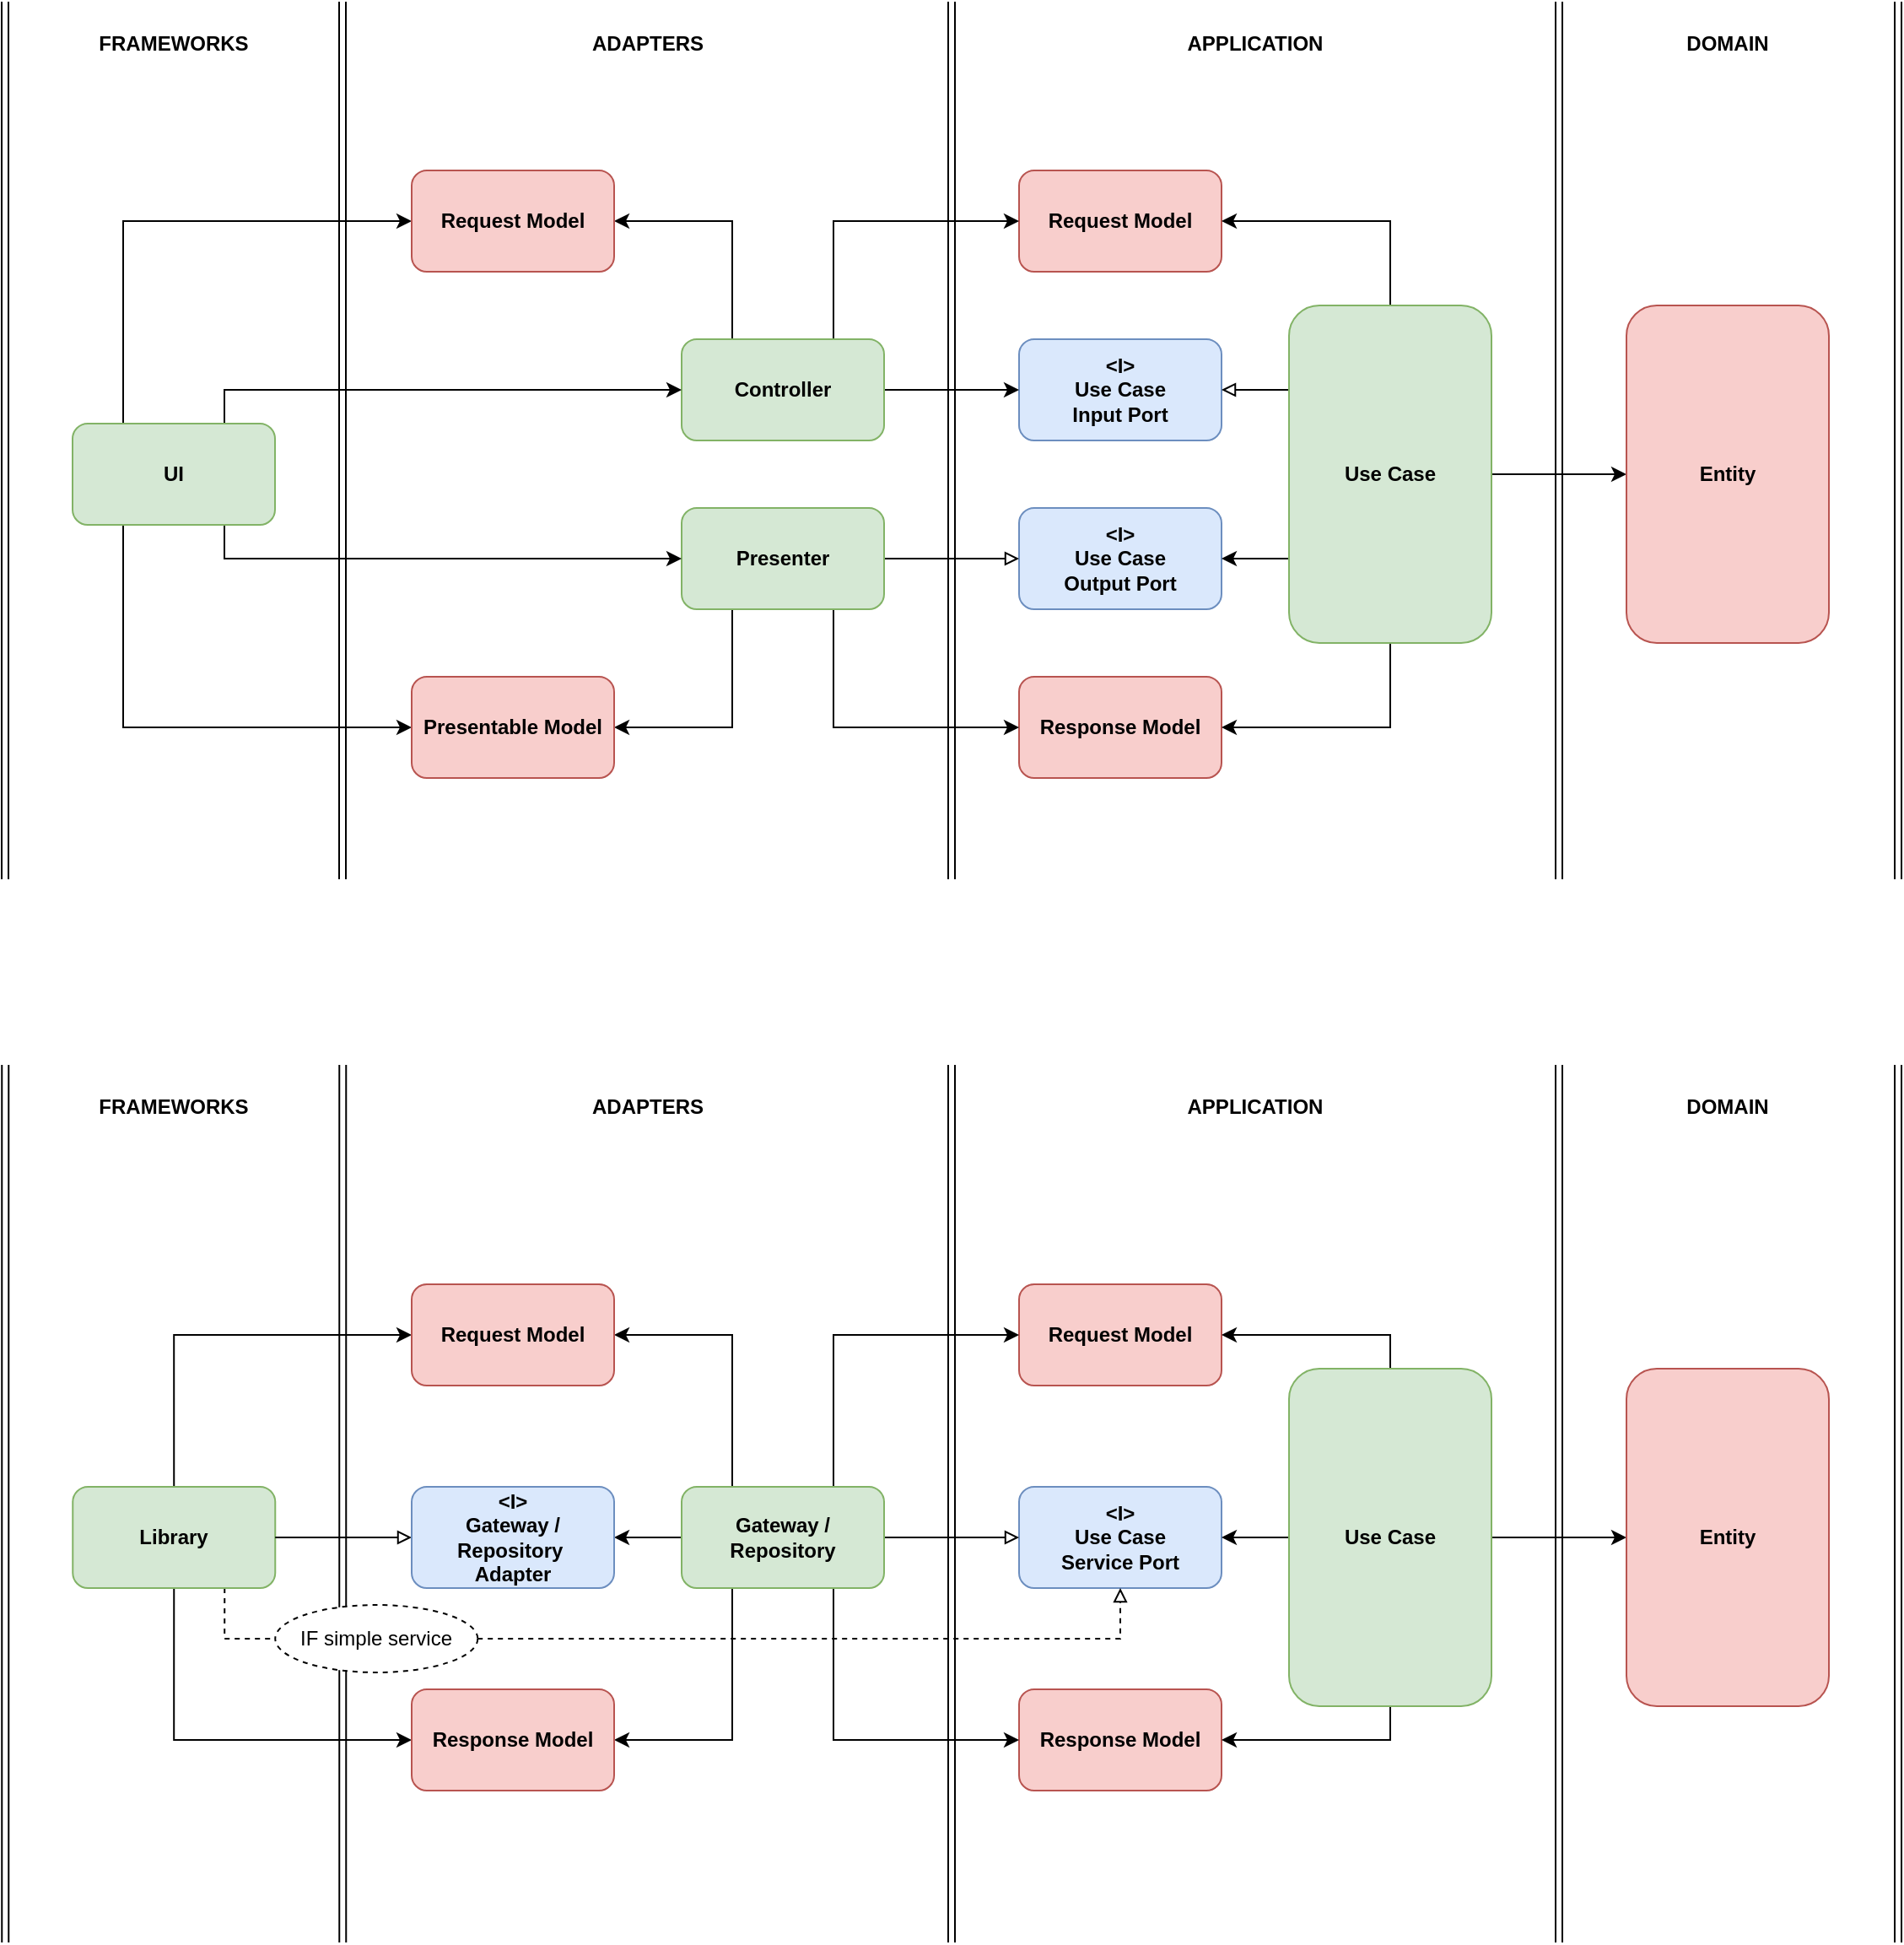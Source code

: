 <mxfile version="28.0.7">
  <diagram name="Pagina-1" id="eFKZ0yrn9S0by7YQh_z3">
    <mxGraphModel dx="2893" dy="1103" grid="1" gridSize="10" guides="1" tooltips="1" connect="1" arrows="1" fold="1" page="1" pageScale="1" pageWidth="827" pageHeight="1169" math="0" shadow="0">
      <root>
        <mxCell id="0" />
        <mxCell id="1" parent="0" />
        <mxCell id="C1vmBwHmCdw67k70RUgv-1" value="&amp;lt;I&amp;gt;&lt;br&gt;Use Case&lt;br&gt;Input Port" style="rounded=1;whiteSpace=wrap;html=1;fillColor=#dae8fc;strokeColor=#6c8ebf;fontStyle=1" vertex="1" parent="1">
          <mxGeometry x="320" y="400" width="120" height="60" as="geometry" />
        </mxCell>
        <mxCell id="C1vmBwHmCdw67k70RUgv-2" value="&lt;div&gt;&amp;lt;I&amp;gt;&lt;br&gt;&lt;/div&gt;Use Case&lt;br&gt;Output Port" style="rounded=1;whiteSpace=wrap;html=1;fillColor=#dae8fc;strokeColor=#6c8ebf;fontStyle=1" vertex="1" parent="1">
          <mxGeometry x="320" y="500" width="120" height="60" as="geometry" />
        </mxCell>
        <mxCell id="C1vmBwHmCdw67k70RUgv-3" value="Request Model" style="rounded=1;whiteSpace=wrap;html=1;fillColor=#f8cecc;strokeColor=#b85450;fontStyle=1" vertex="1" parent="1">
          <mxGeometry x="320" y="300" width="120" height="60" as="geometry" />
        </mxCell>
        <mxCell id="C1vmBwHmCdw67k70RUgv-4" value="&lt;div&gt;&lt;span style=&quot;background-color: transparent; color: light-dark(rgb(0, 0, 0), rgb(255, 255, 255));&quot;&gt;Response Model&lt;/span&gt;&lt;/div&gt;" style="rounded=1;whiteSpace=wrap;html=1;fillColor=#f8cecc;strokeColor=#b85450;fontStyle=1" vertex="1" parent="1">
          <mxGeometry x="320" y="600" width="120" height="60" as="geometry" />
        </mxCell>
        <mxCell id="C1vmBwHmCdw67k70RUgv-5" style="edgeStyle=orthogonalEdgeStyle;rounded=0;orthogonalLoop=1;jettySize=auto;html=1;entryX=0;entryY=0.5;entryDx=0;entryDy=0;endArrow=block;endFill=0;" edge="1" parent="1" source="C1vmBwHmCdw67k70RUgv-7" target="C1vmBwHmCdw67k70RUgv-2">
          <mxGeometry relative="1" as="geometry" />
        </mxCell>
        <mxCell id="C1vmBwHmCdw67k70RUgv-6" style="edgeStyle=orthogonalEdgeStyle;rounded=0;orthogonalLoop=1;jettySize=auto;html=1;entryX=0;entryY=0.5;entryDx=0;entryDy=0;exitX=0.75;exitY=1;exitDx=0;exitDy=0;" edge="1" parent="1" source="C1vmBwHmCdw67k70RUgv-7" target="C1vmBwHmCdw67k70RUgv-4">
          <mxGeometry relative="1" as="geometry" />
        </mxCell>
        <mxCell id="C1vmBwHmCdw67k70RUgv-70" style="edgeStyle=orthogonalEdgeStyle;rounded=0;orthogonalLoop=1;jettySize=auto;html=1;exitX=0.25;exitY=1;exitDx=0;exitDy=0;entryX=1;entryY=0.5;entryDx=0;entryDy=0;" edge="1" parent="1" source="C1vmBwHmCdw67k70RUgv-7" target="C1vmBwHmCdw67k70RUgv-67">
          <mxGeometry relative="1" as="geometry" />
        </mxCell>
        <mxCell id="C1vmBwHmCdw67k70RUgv-7" value="&lt;div&gt;&lt;span style=&quot;background-color: transparent; color: light-dark(rgb(0, 0, 0), rgb(255, 255, 255));&quot;&gt;Presenter&lt;/span&gt;&lt;/div&gt;" style="rounded=1;whiteSpace=wrap;html=1;fillColor=#d5e8d4;strokeColor=#82b366;fontStyle=1" vertex="1" parent="1">
          <mxGeometry x="120" y="500" width="120" height="60" as="geometry" />
        </mxCell>
        <mxCell id="C1vmBwHmCdw67k70RUgv-8" style="edgeStyle=orthogonalEdgeStyle;rounded=0;orthogonalLoop=1;jettySize=auto;html=1;entryX=0;entryY=0.5;entryDx=0;entryDy=0;" edge="1" parent="1" source="C1vmBwHmCdw67k70RUgv-10" target="C1vmBwHmCdw67k70RUgv-1">
          <mxGeometry relative="1" as="geometry" />
        </mxCell>
        <mxCell id="C1vmBwHmCdw67k70RUgv-9" style="edgeStyle=orthogonalEdgeStyle;rounded=0;orthogonalLoop=1;jettySize=auto;html=1;exitX=0.75;exitY=0;exitDx=0;exitDy=0;entryX=0;entryY=0.5;entryDx=0;entryDy=0;" edge="1" parent="1" source="C1vmBwHmCdw67k70RUgv-10" target="C1vmBwHmCdw67k70RUgv-3">
          <mxGeometry relative="1" as="geometry" />
        </mxCell>
        <mxCell id="C1vmBwHmCdw67k70RUgv-69" style="edgeStyle=orthogonalEdgeStyle;rounded=0;orthogonalLoop=1;jettySize=auto;html=1;exitX=0.25;exitY=0;exitDx=0;exitDy=0;entryX=1;entryY=0.5;entryDx=0;entryDy=0;" edge="1" parent="1" source="C1vmBwHmCdw67k70RUgv-10" target="C1vmBwHmCdw67k70RUgv-68">
          <mxGeometry relative="1" as="geometry" />
        </mxCell>
        <mxCell id="C1vmBwHmCdw67k70RUgv-10" value="&lt;div&gt;&lt;span style=&quot;background-color: transparent; color: light-dark(rgb(0, 0, 0), rgb(255, 255, 255));&quot;&gt;Controller&lt;/span&gt;&lt;/div&gt;" style="rounded=1;whiteSpace=wrap;html=1;fillColor=#d5e8d4;strokeColor=#82b366;fontStyle=1" vertex="1" parent="1">
          <mxGeometry x="120" y="400" width="120" height="60" as="geometry" />
        </mxCell>
        <mxCell id="C1vmBwHmCdw67k70RUgv-11" style="edgeStyle=orthogonalEdgeStyle;rounded=0;orthogonalLoop=1;jettySize=auto;html=1;exitX=0.5;exitY=0;exitDx=0;exitDy=0;entryX=1;entryY=0.5;entryDx=0;entryDy=0;" edge="1" parent="1" source="C1vmBwHmCdw67k70RUgv-16" target="C1vmBwHmCdw67k70RUgv-3">
          <mxGeometry relative="1" as="geometry" />
        </mxCell>
        <mxCell id="C1vmBwHmCdw67k70RUgv-12" style="edgeStyle=orthogonalEdgeStyle;rounded=0;orthogonalLoop=1;jettySize=auto;html=1;exitX=0.5;exitY=1;exitDx=0;exitDy=0;entryX=1;entryY=0.5;entryDx=0;entryDy=0;" edge="1" parent="1" source="C1vmBwHmCdw67k70RUgv-16" target="C1vmBwHmCdw67k70RUgv-4">
          <mxGeometry relative="1" as="geometry" />
        </mxCell>
        <mxCell id="C1vmBwHmCdw67k70RUgv-13" style="edgeStyle=orthogonalEdgeStyle;rounded=0;orthogonalLoop=1;jettySize=auto;html=1;exitX=0;exitY=0.75;exitDx=0;exitDy=0;entryX=1;entryY=0.5;entryDx=0;entryDy=0;" edge="1" parent="1" source="C1vmBwHmCdw67k70RUgv-16" target="C1vmBwHmCdw67k70RUgv-2">
          <mxGeometry relative="1" as="geometry" />
        </mxCell>
        <mxCell id="C1vmBwHmCdw67k70RUgv-14" style="edgeStyle=orthogonalEdgeStyle;rounded=0;orthogonalLoop=1;jettySize=auto;html=1;exitX=0;exitY=0.25;exitDx=0;exitDy=0;entryX=1;entryY=0.5;entryDx=0;entryDy=0;endArrow=block;endFill=0;" edge="1" parent="1" source="C1vmBwHmCdw67k70RUgv-16" target="C1vmBwHmCdw67k70RUgv-1">
          <mxGeometry relative="1" as="geometry" />
        </mxCell>
        <mxCell id="C1vmBwHmCdw67k70RUgv-15" style="edgeStyle=orthogonalEdgeStyle;rounded=0;orthogonalLoop=1;jettySize=auto;html=1;exitX=1;exitY=0.5;exitDx=0;exitDy=0;entryX=0;entryY=0.5;entryDx=0;entryDy=0;" edge="1" parent="1" source="C1vmBwHmCdw67k70RUgv-16" target="C1vmBwHmCdw67k70RUgv-21">
          <mxGeometry relative="1" as="geometry" />
        </mxCell>
        <mxCell id="C1vmBwHmCdw67k70RUgv-16" value="&lt;div&gt;&lt;span style=&quot;background-color: transparent; color: light-dark(rgb(0, 0, 0), rgb(255, 255, 255));&quot;&gt;Use Case&lt;/span&gt;&lt;/div&gt;" style="rounded=1;whiteSpace=wrap;html=1;fillColor=#d5e8d4;strokeColor=#82b366;fontStyle=1" vertex="1" parent="1">
          <mxGeometry x="480" y="380" width="120" height="200" as="geometry" />
        </mxCell>
        <mxCell id="C1vmBwHmCdw67k70RUgv-17" value="" style="shape=link;html=1;rounded=0;" edge="1" parent="1">
          <mxGeometry width="100" relative="1" as="geometry">
            <mxPoint x="280" y="720" as="sourcePoint" />
            <mxPoint x="280" y="200" as="targetPoint" />
          </mxGeometry>
        </mxCell>
        <mxCell id="C1vmBwHmCdw67k70RUgv-19" value="APPLICATION" style="text;html=1;align=center;verticalAlign=middle;whiteSpace=wrap;rounded=0;fontStyle=1" vertex="1" parent="1">
          <mxGeometry x="280" y="210" width="360" height="30" as="geometry" />
        </mxCell>
        <mxCell id="C1vmBwHmCdw67k70RUgv-20" value="&amp;lt;I&amp;gt;&lt;br&gt;Use Case&lt;div&gt;Service Port&lt;/div&gt;" style="rounded=1;whiteSpace=wrap;html=1;fillColor=#dae8fc;strokeColor=#6c8ebf;fontStyle=1" vertex="1" parent="1">
          <mxGeometry x="320" y="1080" width="120" height="60" as="geometry" />
        </mxCell>
        <mxCell id="C1vmBwHmCdw67k70RUgv-21" value="Entity" style="rounded=1;whiteSpace=wrap;html=1;fillColor=#f8cecc;strokeColor=#b85450;fontStyle=1" vertex="1" parent="1">
          <mxGeometry x="680" y="380" width="120" height="200" as="geometry" />
        </mxCell>
        <mxCell id="C1vmBwHmCdw67k70RUgv-22" value="" style="shape=link;html=1;rounded=0;" edge="1" parent="1">
          <mxGeometry width="100" relative="1" as="geometry">
            <mxPoint x="841" y="720" as="sourcePoint" />
            <mxPoint x="841" y="200" as="targetPoint" />
          </mxGeometry>
        </mxCell>
        <mxCell id="C1vmBwHmCdw67k70RUgv-23" value="" style="shape=link;html=1;rounded=0;" edge="1" parent="1">
          <mxGeometry width="100" relative="1" as="geometry">
            <mxPoint x="-81" y="720" as="sourcePoint" />
            <mxPoint x="-81" y="200" as="targetPoint" />
          </mxGeometry>
        </mxCell>
        <mxCell id="C1vmBwHmCdw67k70RUgv-24" value="FRAMEWORKS" style="text;html=1;align=center;verticalAlign=middle;whiteSpace=wrap;rounded=0;fontStyle=1" vertex="1" parent="1">
          <mxGeometry x="-281" y="210" width="200" height="30" as="geometry" />
        </mxCell>
        <mxCell id="C1vmBwHmCdw67k70RUgv-25" value="" style="shape=link;html=1;rounded=0;" edge="1" parent="1">
          <mxGeometry width="100" relative="1" as="geometry">
            <mxPoint x="-281" y="720" as="sourcePoint" />
            <mxPoint x="-281" y="200" as="targetPoint" />
          </mxGeometry>
        </mxCell>
        <mxCell id="C1vmBwHmCdw67k70RUgv-26" value="" style="shape=link;html=1;rounded=0;" edge="1" parent="1">
          <mxGeometry width="100" relative="1" as="geometry">
            <mxPoint x="640" y="720" as="sourcePoint" />
            <mxPoint x="640" y="200" as="targetPoint" />
          </mxGeometry>
        </mxCell>
        <mxCell id="C1vmBwHmCdw67k70RUgv-27" value="DOMAIN" style="text;html=1;align=center;verticalAlign=middle;whiteSpace=wrap;rounded=0;fontStyle=1" vertex="1" parent="1">
          <mxGeometry x="640" y="210" width="200" height="30" as="geometry" />
        </mxCell>
        <mxCell id="C1vmBwHmCdw67k70RUgv-28" value="Request Model" style="rounded=1;whiteSpace=wrap;html=1;fillColor=#f8cecc;strokeColor=#b85450;fontStyle=1" vertex="1" parent="1">
          <mxGeometry x="320" y="960" width="120" height="60" as="geometry" />
        </mxCell>
        <mxCell id="C1vmBwHmCdw67k70RUgv-29" value="&lt;div&gt;&lt;span style=&quot;background-color: transparent; color: light-dark(rgb(0, 0, 0), rgb(255, 255, 255));&quot;&gt;Response Model&lt;/span&gt;&lt;/div&gt;" style="rounded=1;whiteSpace=wrap;html=1;fillColor=#f8cecc;strokeColor=#b85450;fontStyle=1" vertex="1" parent="1">
          <mxGeometry x="320" y="1200" width="120" height="60" as="geometry" />
        </mxCell>
        <mxCell id="C1vmBwHmCdw67k70RUgv-30" style="edgeStyle=orthogonalEdgeStyle;rounded=0;orthogonalLoop=1;jettySize=auto;html=1;exitX=0.5;exitY=0;exitDx=0;exitDy=0;entryX=1;entryY=0.5;entryDx=0;entryDy=0;" edge="1" parent="1" source="C1vmBwHmCdw67k70RUgv-34" target="C1vmBwHmCdw67k70RUgv-28">
          <mxGeometry relative="1" as="geometry" />
        </mxCell>
        <mxCell id="C1vmBwHmCdw67k70RUgv-31" style="edgeStyle=orthogonalEdgeStyle;rounded=0;orthogonalLoop=1;jettySize=auto;html=1;exitX=0.5;exitY=1;exitDx=0;exitDy=0;entryX=1;entryY=0.5;entryDx=0;entryDy=0;" edge="1" parent="1" source="C1vmBwHmCdw67k70RUgv-34" target="C1vmBwHmCdw67k70RUgv-29">
          <mxGeometry relative="1" as="geometry" />
        </mxCell>
        <mxCell id="C1vmBwHmCdw67k70RUgv-32" style="edgeStyle=orthogonalEdgeStyle;rounded=0;orthogonalLoop=1;jettySize=auto;html=1;exitX=0;exitY=0.5;exitDx=0;exitDy=0;" edge="1" parent="1" source="C1vmBwHmCdw67k70RUgv-34" target="C1vmBwHmCdw67k70RUgv-20">
          <mxGeometry relative="1" as="geometry">
            <mxPoint x="440" y="1160" as="targetPoint" />
          </mxGeometry>
        </mxCell>
        <mxCell id="C1vmBwHmCdw67k70RUgv-33" style="edgeStyle=orthogonalEdgeStyle;rounded=0;orthogonalLoop=1;jettySize=auto;html=1;exitX=1;exitY=0.5;exitDx=0;exitDy=0;entryX=0;entryY=0.5;entryDx=0;entryDy=0;" edge="1" parent="1" source="C1vmBwHmCdw67k70RUgv-34" target="C1vmBwHmCdw67k70RUgv-38">
          <mxGeometry relative="1" as="geometry" />
        </mxCell>
        <mxCell id="C1vmBwHmCdw67k70RUgv-34" value="&lt;div&gt;&lt;span style=&quot;background-color: transparent; color: light-dark(rgb(0, 0, 0), rgb(255, 255, 255));&quot;&gt;Use Case&lt;/span&gt;&lt;/div&gt;" style="rounded=1;whiteSpace=wrap;html=1;fillColor=#d5e8d4;strokeColor=#82b366;fontStyle=1" vertex="1" parent="1">
          <mxGeometry x="480" y="1010" width="120" height="200" as="geometry" />
        </mxCell>
        <mxCell id="C1vmBwHmCdw67k70RUgv-35" value="" style="shape=link;html=1;rounded=0;" edge="1" parent="1">
          <mxGeometry width="100" relative="1" as="geometry">
            <mxPoint x="280" y="1350" as="sourcePoint" />
            <mxPoint x="280" y="830" as="targetPoint" />
          </mxGeometry>
        </mxCell>
        <mxCell id="C1vmBwHmCdw67k70RUgv-36" value="ADAPTERS" style="text;html=1;align=center;verticalAlign=middle;whiteSpace=wrap;rounded=0;fontStyle=1" vertex="1" parent="1">
          <mxGeometry x="-80" y="840" width="360" height="30" as="geometry" />
        </mxCell>
        <mxCell id="C1vmBwHmCdw67k70RUgv-37" value="APPLICATION" style="text;html=1;align=center;verticalAlign=middle;whiteSpace=wrap;rounded=0;fontStyle=1" vertex="1" parent="1">
          <mxGeometry x="280" y="840" width="360" height="30" as="geometry" />
        </mxCell>
        <mxCell id="C1vmBwHmCdw67k70RUgv-38" value="Entity" style="rounded=1;whiteSpace=wrap;html=1;fillColor=#f8cecc;strokeColor=#b85450;fontStyle=1" vertex="1" parent="1">
          <mxGeometry x="680" y="1010" width="120" height="200" as="geometry" />
        </mxCell>
        <mxCell id="C1vmBwHmCdw67k70RUgv-39" value="" style="shape=link;html=1;rounded=0;" edge="1" parent="1">
          <mxGeometry width="100" relative="1" as="geometry">
            <mxPoint x="841" y="1350" as="sourcePoint" />
            <mxPoint x="841" y="830" as="targetPoint" />
          </mxGeometry>
        </mxCell>
        <mxCell id="C1vmBwHmCdw67k70RUgv-40" value="" style="shape=link;html=1;rounded=0;" edge="1" parent="1">
          <mxGeometry width="100" relative="1" as="geometry">
            <mxPoint x="-80.87" y="1350" as="sourcePoint" />
            <mxPoint x="-80.87" y="830" as="targetPoint" />
          </mxGeometry>
        </mxCell>
        <mxCell id="C1vmBwHmCdw67k70RUgv-41" value="" style="shape=link;html=1;rounded=0;" edge="1" parent="1">
          <mxGeometry width="100" relative="1" as="geometry">
            <mxPoint x="640" y="1350" as="sourcePoint" />
            <mxPoint x="640" y="830" as="targetPoint" />
          </mxGeometry>
        </mxCell>
        <mxCell id="C1vmBwHmCdw67k70RUgv-42" value="DOMAIN" style="text;html=1;align=center;verticalAlign=middle;whiteSpace=wrap;rounded=0;fontStyle=1" vertex="1" parent="1">
          <mxGeometry x="640" y="840" width="200" height="30" as="geometry" />
        </mxCell>
        <mxCell id="C1vmBwHmCdw67k70RUgv-43" style="edgeStyle=orthogonalEdgeStyle;rounded=0;orthogonalLoop=1;jettySize=auto;html=1;entryX=0;entryY=0.5;entryDx=0;entryDy=0;exitX=0.75;exitY=0;exitDx=0;exitDy=0;" edge="1" parent="1" source="C1vmBwHmCdw67k70RUgv-45" target="C1vmBwHmCdw67k70RUgv-10">
          <mxGeometry relative="1" as="geometry" />
        </mxCell>
        <mxCell id="C1vmBwHmCdw67k70RUgv-44" style="edgeStyle=orthogonalEdgeStyle;rounded=0;orthogonalLoop=1;jettySize=auto;html=1;entryX=0;entryY=0.5;entryDx=0;entryDy=0;exitX=0.75;exitY=1;exitDx=0;exitDy=0;" edge="1" parent="1" source="C1vmBwHmCdw67k70RUgv-45" target="C1vmBwHmCdw67k70RUgv-7">
          <mxGeometry relative="1" as="geometry" />
        </mxCell>
        <mxCell id="C1vmBwHmCdw67k70RUgv-71" style="edgeStyle=orthogonalEdgeStyle;rounded=0;orthogonalLoop=1;jettySize=auto;html=1;exitX=0.25;exitY=1;exitDx=0;exitDy=0;entryX=0;entryY=0.5;entryDx=0;entryDy=0;" edge="1" parent="1" source="C1vmBwHmCdw67k70RUgv-45" target="C1vmBwHmCdw67k70RUgv-67">
          <mxGeometry relative="1" as="geometry" />
        </mxCell>
        <mxCell id="C1vmBwHmCdw67k70RUgv-72" style="edgeStyle=orthogonalEdgeStyle;rounded=0;orthogonalLoop=1;jettySize=auto;html=1;exitX=0.25;exitY=0;exitDx=0;exitDy=0;entryX=0;entryY=0.5;entryDx=0;entryDy=0;" edge="1" parent="1" source="C1vmBwHmCdw67k70RUgv-45" target="C1vmBwHmCdw67k70RUgv-68">
          <mxGeometry relative="1" as="geometry" />
        </mxCell>
        <mxCell id="C1vmBwHmCdw67k70RUgv-45" value="&lt;div&gt;UI&lt;/div&gt;" style="rounded=1;whiteSpace=wrap;html=1;fillColor=#d5e8d4;strokeColor=#82b366;fontStyle=1" vertex="1" parent="1">
          <mxGeometry x="-241" y="450" width="120" height="60" as="geometry" />
        </mxCell>
        <mxCell id="C1vmBwHmCdw67k70RUgv-46" value="FRAMEWORKS" style="text;html=1;align=center;verticalAlign=middle;whiteSpace=wrap;rounded=0;fontStyle=1" vertex="1" parent="1">
          <mxGeometry x="-280.87" y="840" width="200" height="30" as="geometry" />
        </mxCell>
        <mxCell id="C1vmBwHmCdw67k70RUgv-47" value="" style="shape=link;html=1;rounded=0;" edge="1" parent="1">
          <mxGeometry width="100" relative="1" as="geometry">
            <mxPoint x="-280.87" y="1350" as="sourcePoint" />
            <mxPoint x="-280.87" y="830" as="targetPoint" />
          </mxGeometry>
        </mxCell>
        <mxCell id="C1vmBwHmCdw67k70RUgv-48" style="edgeStyle=orthogonalEdgeStyle;rounded=0;orthogonalLoop=1;jettySize=auto;html=1;entryX=0;entryY=0.5;entryDx=0;entryDy=0;endArrow=block;endFill=0;" edge="1" parent="1" source="C1vmBwHmCdw67k70RUgv-52" target="C1vmBwHmCdw67k70RUgv-20">
          <mxGeometry relative="1" as="geometry" />
        </mxCell>
        <mxCell id="C1vmBwHmCdw67k70RUgv-49" style="edgeStyle=orthogonalEdgeStyle;rounded=0;orthogonalLoop=1;jettySize=auto;html=1;exitX=0.75;exitY=0;exitDx=0;exitDy=0;entryX=0;entryY=0.5;entryDx=0;entryDy=0;" edge="1" parent="1" source="C1vmBwHmCdw67k70RUgv-52" target="C1vmBwHmCdw67k70RUgv-28">
          <mxGeometry relative="1" as="geometry" />
        </mxCell>
        <mxCell id="C1vmBwHmCdw67k70RUgv-50" style="edgeStyle=orthogonalEdgeStyle;rounded=0;orthogonalLoop=1;jettySize=auto;html=1;exitX=0.75;exitY=1;exitDx=0;exitDy=0;entryX=0;entryY=0.5;entryDx=0;entryDy=0;" edge="1" parent="1" source="C1vmBwHmCdw67k70RUgv-52" target="C1vmBwHmCdw67k70RUgv-29">
          <mxGeometry relative="1" as="geometry" />
        </mxCell>
        <mxCell id="C1vmBwHmCdw67k70RUgv-51" style="edgeStyle=orthogonalEdgeStyle;rounded=0;orthogonalLoop=1;jettySize=auto;html=1;exitX=0;exitY=0.5;exitDx=0;exitDy=0;entryX=1;entryY=0.5;entryDx=0;entryDy=0;" edge="1" parent="1" source="C1vmBwHmCdw67k70RUgv-52" target="C1vmBwHmCdw67k70RUgv-56">
          <mxGeometry relative="1" as="geometry" />
        </mxCell>
        <mxCell id="C1vmBwHmCdw67k70RUgv-61" style="edgeStyle=orthogonalEdgeStyle;rounded=0;orthogonalLoop=1;jettySize=auto;html=1;exitX=0.25;exitY=1;exitDx=0;exitDy=0;entryX=1;entryY=0.5;entryDx=0;entryDy=0;" edge="1" parent="1" source="C1vmBwHmCdw67k70RUgv-52" target="C1vmBwHmCdw67k70RUgv-60">
          <mxGeometry relative="1" as="geometry" />
        </mxCell>
        <mxCell id="C1vmBwHmCdw67k70RUgv-62" style="edgeStyle=orthogonalEdgeStyle;rounded=0;orthogonalLoop=1;jettySize=auto;html=1;exitX=0.25;exitY=0;exitDx=0;exitDy=0;entryX=1;entryY=0.5;entryDx=0;entryDy=0;" edge="1" parent="1" source="C1vmBwHmCdw67k70RUgv-52" target="C1vmBwHmCdw67k70RUgv-59">
          <mxGeometry relative="1" as="geometry" />
        </mxCell>
        <mxCell id="C1vmBwHmCdw67k70RUgv-52" value="&lt;div&gt;&lt;span style=&quot;background-color: transparent; color: light-dark(rgb(0, 0, 0), rgb(255, 255, 255));&quot;&gt;Gateway /&lt;/span&gt;&lt;/div&gt;&lt;div&gt;&lt;span style=&quot;background-color: transparent; color: light-dark(rgb(0, 0, 0), rgb(255, 255, 255));&quot;&gt;Repository&lt;/span&gt;&lt;/div&gt;" style="rounded=1;whiteSpace=wrap;html=1;fillColor=#d5e8d4;strokeColor=#82b366;fontStyle=1" vertex="1" parent="1">
          <mxGeometry x="120" y="1080" width="120" height="60" as="geometry" />
        </mxCell>
        <mxCell id="C1vmBwHmCdw67k70RUgv-53" style="edgeStyle=orthogonalEdgeStyle;rounded=0;orthogonalLoop=1;jettySize=auto;html=1;exitX=0.75;exitY=1;exitDx=0;exitDy=0;entryX=0.5;entryY=1;entryDx=0;entryDy=0;dashed=1;endArrow=block;endFill=0;" edge="1" parent="1" source="C1vmBwHmCdw67k70RUgv-54" target="C1vmBwHmCdw67k70RUgv-20">
          <mxGeometry relative="1" as="geometry">
            <Array as="points">
              <mxPoint x="-151" y="1170" />
              <mxPoint x="380" y="1170" />
            </Array>
          </mxGeometry>
        </mxCell>
        <mxCell id="C1vmBwHmCdw67k70RUgv-65" style="edgeStyle=orthogonalEdgeStyle;rounded=0;orthogonalLoop=1;jettySize=auto;html=1;exitX=0.5;exitY=0;exitDx=0;exitDy=0;entryX=0;entryY=0.5;entryDx=0;entryDy=0;" edge="1" parent="1" source="C1vmBwHmCdw67k70RUgv-54" target="C1vmBwHmCdw67k70RUgv-59">
          <mxGeometry relative="1" as="geometry" />
        </mxCell>
        <mxCell id="C1vmBwHmCdw67k70RUgv-66" style="edgeStyle=orthogonalEdgeStyle;rounded=0;orthogonalLoop=1;jettySize=auto;html=1;exitX=0.5;exitY=1;exitDx=0;exitDy=0;entryX=0;entryY=0.5;entryDx=0;entryDy=0;" edge="1" parent="1" source="C1vmBwHmCdw67k70RUgv-54" target="C1vmBwHmCdw67k70RUgv-60">
          <mxGeometry relative="1" as="geometry" />
        </mxCell>
        <mxCell id="C1vmBwHmCdw67k70RUgv-54" value="&lt;div&gt;&lt;span style=&quot;background-color: transparent; color: light-dark(rgb(0, 0, 0), rgb(255, 255, 255));&quot;&gt;Library&lt;/span&gt;&lt;/div&gt;" style="rounded=1;whiteSpace=wrap;html=1;fillColor=#d5e8d4;strokeColor=#82b366;fontStyle=1" vertex="1" parent="1">
          <mxGeometry x="-240.87" y="1080" width="120" height="60" as="geometry" />
        </mxCell>
        <mxCell id="C1vmBwHmCdw67k70RUgv-55" value="" style="edgeStyle=orthogonalEdgeStyle;rounded=0;orthogonalLoop=1;jettySize=auto;html=1;entryX=0;entryY=0.5;entryDx=0;entryDy=0;endArrow=block;endFill=0;" edge="1" parent="1" source="C1vmBwHmCdw67k70RUgv-54" target="C1vmBwHmCdw67k70RUgv-56">
          <mxGeometry relative="1" as="geometry">
            <mxPoint x="-80" y="1110" as="sourcePoint" />
            <mxPoint x="120" y="1110" as="targetPoint" />
          </mxGeometry>
        </mxCell>
        <mxCell id="C1vmBwHmCdw67k70RUgv-56" value="&amp;lt;I&amp;gt;&lt;br&gt;&lt;div&gt;Gateway / Repository&amp;nbsp;&lt;/div&gt;&lt;div&gt;Adapter&lt;/div&gt;" style="rounded=1;whiteSpace=wrap;html=1;fillColor=#dae8fc;strokeColor=#6c8ebf;fontStyle=1" vertex="1" parent="1">
          <mxGeometry x="-40" y="1080" width="120" height="60" as="geometry" />
        </mxCell>
        <mxCell id="C1vmBwHmCdw67k70RUgv-57" value="IF simple&amp;nbsp;&lt;span style=&quot;background-color: transparent; color: light-dark(rgb(0, 0, 0), rgb(255, 255, 255));&quot;&gt;service&lt;/span&gt;" style="ellipse;whiteSpace=wrap;html=1;dashed=1;" vertex="1" parent="1">
          <mxGeometry x="-120.87" y="1150" width="120" height="40" as="geometry" />
        </mxCell>
        <mxCell id="C1vmBwHmCdw67k70RUgv-59" value="Request Model" style="rounded=1;whiteSpace=wrap;html=1;fillColor=#f8cecc;strokeColor=#b85450;fontStyle=1" vertex="1" parent="1">
          <mxGeometry x="-40" y="960" width="120" height="60" as="geometry" />
        </mxCell>
        <mxCell id="C1vmBwHmCdw67k70RUgv-60" value="&lt;div&gt;&lt;span style=&quot;background-color: transparent; color: light-dark(rgb(0, 0, 0), rgb(255, 255, 255));&quot;&gt;Response Model&lt;/span&gt;&lt;/div&gt;" style="rounded=1;whiteSpace=wrap;html=1;fillColor=#f8cecc;strokeColor=#b85450;fontStyle=1" vertex="1" parent="1">
          <mxGeometry x="-40" y="1200" width="120" height="60" as="geometry" />
        </mxCell>
        <mxCell id="C1vmBwHmCdw67k70RUgv-67" value="&lt;div&gt;&lt;span style=&quot;background-color: transparent; color: light-dark(rgb(0, 0, 0), rgb(255, 255, 255));&quot;&gt;Presentable Model&lt;/span&gt;&lt;/div&gt;" style="rounded=1;whiteSpace=wrap;html=1;fillColor=#f8cecc;strokeColor=#b85450;fontStyle=1" vertex="1" parent="1">
          <mxGeometry x="-40" y="600" width="120" height="60" as="geometry" />
        </mxCell>
        <mxCell id="C1vmBwHmCdw67k70RUgv-68" value="Request Model" style="rounded=1;whiteSpace=wrap;html=1;fillColor=#f8cecc;strokeColor=#b85450;fontStyle=1" vertex="1" parent="1">
          <mxGeometry x="-40" y="300" width="120" height="60" as="geometry" />
        </mxCell>
        <mxCell id="C1vmBwHmCdw67k70RUgv-73" value="ADAPTERS" style="text;html=1;align=center;verticalAlign=middle;whiteSpace=wrap;rounded=0;fontStyle=1" vertex="1" parent="1">
          <mxGeometry x="-80" y="210" width="360" height="30" as="geometry" />
        </mxCell>
      </root>
    </mxGraphModel>
  </diagram>
</mxfile>
